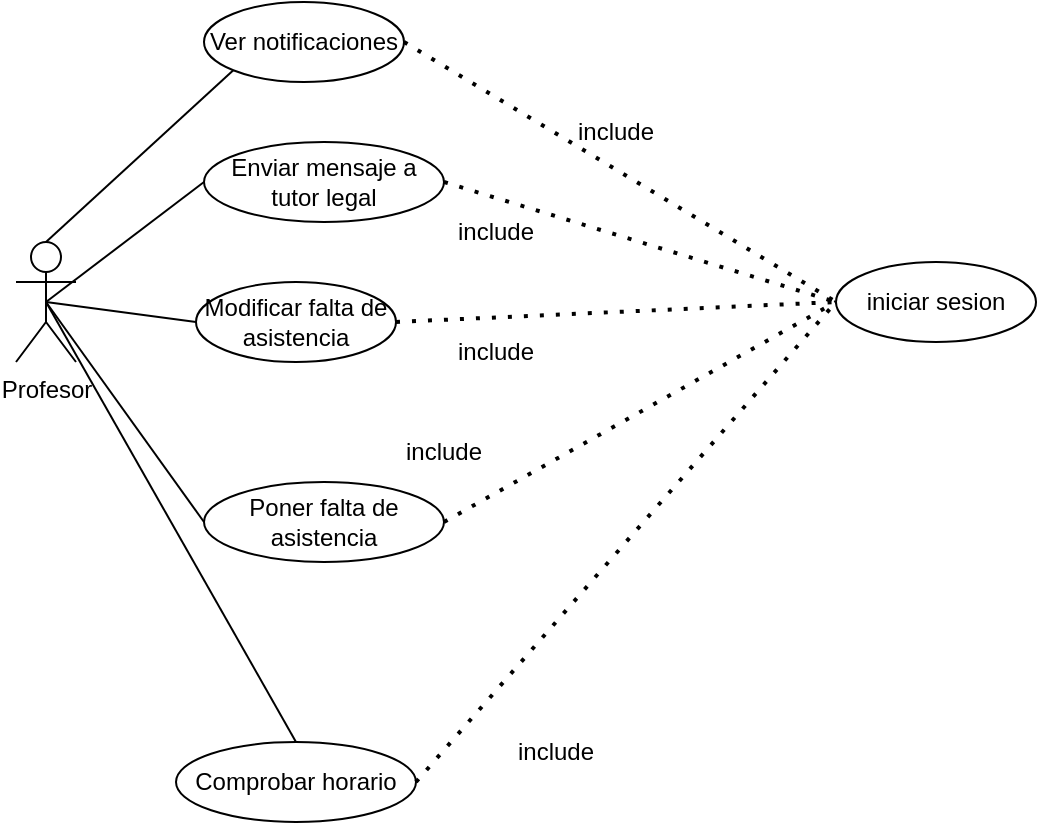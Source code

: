 <mxfile version="23.1.2" type="device">
  <diagram name="Página-1" id="vt7rZaL2pM_i3mBpdl6p">
    <mxGraphModel dx="1434" dy="738" grid="1" gridSize="10" guides="1" tooltips="1" connect="1" arrows="1" fold="1" page="1" pageScale="1" pageWidth="827" pageHeight="1169" math="0" shadow="0">
      <root>
        <mxCell id="0" />
        <mxCell id="1" parent="0" />
        <mxCell id="Vq-LmI5NbTqMui23IXcb-1" value="Profesor" style="shape=umlActor;verticalLabelPosition=bottom;verticalAlign=top;html=1;outlineConnect=0;" parent="1" vertex="1">
          <mxGeometry x="200" y="240" width="30" height="60" as="geometry" />
        </mxCell>
        <mxCell id="Vq-LmI5NbTqMui23IXcb-3" value="Ver notificaciones" style="ellipse;whiteSpace=wrap;html=1;" parent="1" vertex="1">
          <mxGeometry x="294" y="120" width="100" height="40" as="geometry" />
        </mxCell>
        <mxCell id="Vq-LmI5NbTqMui23IXcb-4" value="Enviar mensaje a tutor legal" style="ellipse;whiteSpace=wrap;html=1;" parent="1" vertex="1">
          <mxGeometry x="294" y="190" width="120" height="40" as="geometry" />
        </mxCell>
        <mxCell id="Vq-LmI5NbTqMui23IXcb-5" value="Poner falta de asistencia" style="ellipse;whiteSpace=wrap;html=1;" parent="1" vertex="1">
          <mxGeometry x="294" y="360" width="120" height="40" as="geometry" />
        </mxCell>
        <mxCell id="Vq-LmI5NbTqMui23IXcb-6" value="Comprobar horario" style="ellipse;whiteSpace=wrap;html=1;" parent="1" vertex="1">
          <mxGeometry x="280" y="490" width="120" height="40" as="geometry" />
        </mxCell>
        <mxCell id="Vq-LmI5NbTqMui23IXcb-7" value="Modificar falta de asistencia" style="ellipse;whiteSpace=wrap;html=1;" parent="1" vertex="1">
          <mxGeometry x="290" y="260" width="100" height="40" as="geometry" />
        </mxCell>
        <mxCell id="n8uNfB3VOEBbQXsmQLZW-1" value="iniciar sesion" style="ellipse;whiteSpace=wrap;html=1;" parent="1" vertex="1">
          <mxGeometry x="610" y="250" width="100" height="40" as="geometry" />
        </mxCell>
        <mxCell id="BWUvfmqo1awKAAEpEJiO-4" value="" style="endArrow=none;dashed=1;html=1;dashPattern=1 3;strokeWidth=2;rounded=0;entryX=0;entryY=0.5;entryDx=0;entryDy=0;exitX=1;exitY=0.5;exitDx=0;exitDy=0;" edge="1" parent="1" source="Vq-LmI5NbTqMui23IXcb-5" target="n8uNfB3VOEBbQXsmQLZW-1">
          <mxGeometry width="50" height="50" relative="1" as="geometry">
            <mxPoint x="480" y="360" as="sourcePoint" />
            <mxPoint x="530" y="310" as="targetPoint" />
          </mxGeometry>
        </mxCell>
        <mxCell id="BWUvfmqo1awKAAEpEJiO-5" value="" style="endArrow=none;dashed=1;html=1;dashPattern=1 3;strokeWidth=2;rounded=0;entryX=0;entryY=0.5;entryDx=0;entryDy=0;exitX=1;exitY=0.5;exitDx=0;exitDy=0;" edge="1" parent="1" source="Vq-LmI5NbTqMui23IXcb-6" target="n8uNfB3VOEBbQXsmQLZW-1">
          <mxGeometry width="50" height="50" relative="1" as="geometry">
            <mxPoint x="440" y="360" as="sourcePoint" />
            <mxPoint x="620" y="280" as="targetPoint" />
          </mxGeometry>
        </mxCell>
        <mxCell id="BWUvfmqo1awKAAEpEJiO-6" value="" style="endArrow=none;dashed=1;html=1;dashPattern=1 3;strokeWidth=2;rounded=0;entryX=0;entryY=0.5;entryDx=0;entryDy=0;exitX=1;exitY=0.5;exitDx=0;exitDy=0;" edge="1" parent="1" source="Vq-LmI5NbTqMui23IXcb-7" target="n8uNfB3VOEBbQXsmQLZW-1">
          <mxGeometry width="50" height="50" relative="1" as="geometry">
            <mxPoint x="370" y="430" as="sourcePoint" />
            <mxPoint x="620" y="280" as="targetPoint" />
          </mxGeometry>
        </mxCell>
        <mxCell id="BWUvfmqo1awKAAEpEJiO-7" value="" style="endArrow=none;dashed=1;html=1;dashPattern=1 3;strokeWidth=2;rounded=0;entryX=0;entryY=0.5;entryDx=0;entryDy=0;exitX=1;exitY=0.5;exitDx=0;exitDy=0;" edge="1" parent="1" source="Vq-LmI5NbTqMui23IXcb-4" target="n8uNfB3VOEBbQXsmQLZW-1">
          <mxGeometry width="50" height="50" relative="1" as="geometry">
            <mxPoint x="490" y="280" as="sourcePoint" />
            <mxPoint x="620" y="280" as="targetPoint" />
          </mxGeometry>
        </mxCell>
        <mxCell id="BWUvfmqo1awKAAEpEJiO-8" value="" style="endArrow=none;dashed=1;html=1;dashPattern=1 3;strokeWidth=2;rounded=0;entryX=0;entryY=0.5;entryDx=0;entryDy=0;exitX=1;exitY=0.5;exitDx=0;exitDy=0;" edge="1" parent="1" source="Vq-LmI5NbTqMui23IXcb-3" target="n8uNfB3VOEBbQXsmQLZW-1">
          <mxGeometry width="50" height="50" relative="1" as="geometry">
            <mxPoint x="440" y="210" as="sourcePoint" />
            <mxPoint x="620" y="280" as="targetPoint" />
          </mxGeometry>
        </mxCell>
        <mxCell id="BWUvfmqo1awKAAEpEJiO-9" value="" style="endArrow=none;html=1;rounded=0;entryX=0;entryY=1;entryDx=0;entryDy=0;exitX=0.5;exitY=0;exitDx=0;exitDy=0;exitPerimeter=0;" edge="1" parent="1" source="Vq-LmI5NbTqMui23IXcb-1" target="Vq-LmI5NbTqMui23IXcb-3">
          <mxGeometry width="50" height="50" relative="1" as="geometry">
            <mxPoint x="50" y="310" as="sourcePoint" />
            <mxPoint x="100" y="260" as="targetPoint" />
          </mxGeometry>
        </mxCell>
        <mxCell id="BWUvfmqo1awKAAEpEJiO-10" value="" style="endArrow=none;html=1;rounded=0;entryX=0;entryY=0.5;entryDx=0;entryDy=0;exitX=0.5;exitY=0.5;exitDx=0;exitDy=0;exitPerimeter=0;" edge="1" parent="1" source="Vq-LmI5NbTqMui23IXcb-1" target="Vq-LmI5NbTqMui23IXcb-4">
          <mxGeometry width="50" height="50" relative="1" as="geometry">
            <mxPoint x="225" y="250" as="sourcePoint" />
            <mxPoint x="265" y="164" as="targetPoint" />
          </mxGeometry>
        </mxCell>
        <mxCell id="BWUvfmqo1awKAAEpEJiO-11" value="" style="endArrow=none;html=1;rounded=0;entryX=0;entryY=0.5;entryDx=0;entryDy=0;exitX=0.5;exitY=0.5;exitDx=0;exitDy=0;exitPerimeter=0;" edge="1" parent="1" source="Vq-LmI5NbTqMui23IXcb-1" target="Vq-LmI5NbTqMui23IXcb-7">
          <mxGeometry width="50" height="50" relative="1" as="geometry">
            <mxPoint x="225" y="280" as="sourcePoint" />
            <mxPoint x="304" y="220" as="targetPoint" />
          </mxGeometry>
        </mxCell>
        <mxCell id="BWUvfmqo1awKAAEpEJiO-12" value="" style="endArrow=none;html=1;rounded=0;entryX=0;entryY=0.5;entryDx=0;entryDy=0;exitX=0.5;exitY=0.5;exitDx=0;exitDy=0;exitPerimeter=0;" edge="1" parent="1" source="Vq-LmI5NbTqMui23IXcb-1" target="Vq-LmI5NbTqMui23IXcb-5">
          <mxGeometry width="50" height="50" relative="1" as="geometry">
            <mxPoint x="225" y="280" as="sourcePoint" />
            <mxPoint x="330" y="290" as="targetPoint" />
          </mxGeometry>
        </mxCell>
        <mxCell id="BWUvfmqo1awKAAEpEJiO-13" value="" style="endArrow=none;html=1;rounded=0;entryX=0.5;entryY=0;entryDx=0;entryDy=0;exitX=0.5;exitY=0.5;exitDx=0;exitDy=0;exitPerimeter=0;" edge="1" parent="1" source="Vq-LmI5NbTqMui23IXcb-1" target="Vq-LmI5NbTqMui23IXcb-6">
          <mxGeometry width="50" height="50" relative="1" as="geometry">
            <mxPoint x="225" y="280" as="sourcePoint" />
            <mxPoint x="320" y="360" as="targetPoint" />
          </mxGeometry>
        </mxCell>
        <mxCell id="BWUvfmqo1awKAAEpEJiO-14" value="include" style="text;html=1;strokeColor=none;fillColor=none;align=center;verticalAlign=middle;whiteSpace=wrap;rounded=0;" vertex="1" parent="1">
          <mxGeometry x="470" y="170" width="60" height="30" as="geometry" />
        </mxCell>
        <mxCell id="BWUvfmqo1awKAAEpEJiO-15" value="include" style="text;html=1;strokeColor=none;fillColor=none;align=center;verticalAlign=middle;whiteSpace=wrap;rounded=0;" vertex="1" parent="1">
          <mxGeometry x="410" y="220" width="60" height="30" as="geometry" />
        </mxCell>
        <mxCell id="BWUvfmqo1awKAAEpEJiO-17" value="include" style="text;html=1;strokeColor=none;fillColor=none;align=center;verticalAlign=middle;whiteSpace=wrap;rounded=0;" vertex="1" parent="1">
          <mxGeometry x="410" y="280" width="60" height="30" as="geometry" />
        </mxCell>
        <mxCell id="BWUvfmqo1awKAAEpEJiO-18" value="include" style="text;html=1;strokeColor=none;fillColor=none;align=center;verticalAlign=middle;whiteSpace=wrap;rounded=0;" vertex="1" parent="1">
          <mxGeometry x="384" y="330" width="60" height="30" as="geometry" />
        </mxCell>
        <mxCell id="BWUvfmqo1awKAAEpEJiO-19" value="include" style="text;html=1;strokeColor=none;fillColor=none;align=center;verticalAlign=middle;whiteSpace=wrap;rounded=0;" vertex="1" parent="1">
          <mxGeometry x="440" y="480" width="60" height="30" as="geometry" />
        </mxCell>
      </root>
    </mxGraphModel>
  </diagram>
</mxfile>
